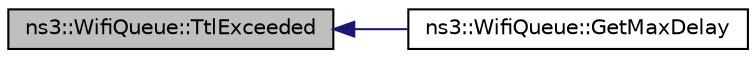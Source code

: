 digraph "ns3::WifiQueue::TtlExceeded"
{
  edge [fontname="Helvetica",fontsize="10",labelfontname="Helvetica",labelfontsize="10"];
  node [fontname="Helvetica",fontsize="10",shape=record];
  rankdir="LR";
  Node1 [label="ns3::WifiQueue::TtlExceeded",height=0.2,width=0.4,color="black", fillcolor="grey75", style="filled", fontcolor="black"];
  Node1 -> Node2 [dir="back",color="midnightblue",fontsize="10",style="solid"];
  Node2 [label="ns3::WifiQueue::GetMaxDelay",height=0.2,width=0.4,color="black", fillcolor="white", style="filled",URL="$d4/d0a/classns3_1_1WifiQueue.html#a95d0d7636ae39fde1dca1f79190a6339"];
}
